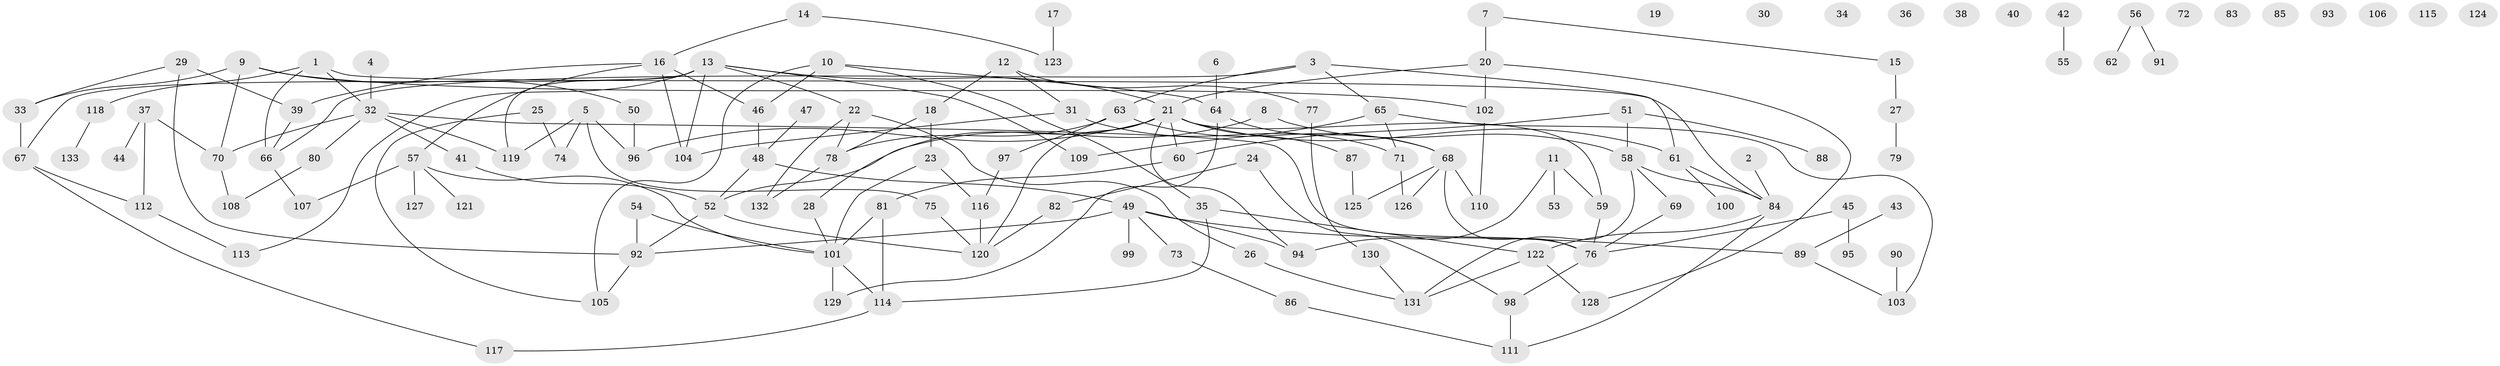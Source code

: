 // coarse degree distribution, {4: 0.22727272727272727, 6: 0.06060606060606061, 5: 0.16666666666666666, 3: 0.13636363636363635, 2: 0.21212121212121213, 7: 0.015151515151515152, 1: 0.15151515151515152, 8: 0.015151515151515152, 13: 0.015151515151515152}
// Generated by graph-tools (version 1.1) at 2025/35/03/04/25 23:35:55]
// undirected, 133 vertices, 171 edges
graph export_dot {
  node [color=gray90,style=filled];
  1;
  2;
  3;
  4;
  5;
  6;
  7;
  8;
  9;
  10;
  11;
  12;
  13;
  14;
  15;
  16;
  17;
  18;
  19;
  20;
  21;
  22;
  23;
  24;
  25;
  26;
  27;
  28;
  29;
  30;
  31;
  32;
  33;
  34;
  35;
  36;
  37;
  38;
  39;
  40;
  41;
  42;
  43;
  44;
  45;
  46;
  47;
  48;
  49;
  50;
  51;
  52;
  53;
  54;
  55;
  56;
  57;
  58;
  59;
  60;
  61;
  62;
  63;
  64;
  65;
  66;
  67;
  68;
  69;
  70;
  71;
  72;
  73;
  74;
  75;
  76;
  77;
  78;
  79;
  80;
  81;
  82;
  83;
  84;
  85;
  86;
  87;
  88;
  89;
  90;
  91;
  92;
  93;
  94;
  95;
  96;
  97;
  98;
  99;
  100;
  101;
  102;
  103;
  104;
  105;
  106;
  107;
  108;
  109;
  110;
  111;
  112;
  113;
  114;
  115;
  116;
  117;
  118;
  119;
  120;
  121;
  122;
  123;
  124;
  125;
  126;
  127;
  128;
  129;
  130;
  131;
  132;
  133;
  1 -- 32;
  1 -- 66;
  1 -- 84;
  1 -- 118;
  2 -- 84;
  3 -- 61;
  3 -- 63;
  3 -- 65;
  3 -- 66;
  4 -- 32;
  5 -- 74;
  5 -- 75;
  5 -- 96;
  5 -- 119;
  6 -- 64;
  7 -- 15;
  7 -- 20;
  8 -- 52;
  8 -- 58;
  9 -- 33;
  9 -- 50;
  9 -- 70;
  9 -- 102;
  10 -- 35;
  10 -- 46;
  10 -- 64;
  10 -- 105;
  11 -- 53;
  11 -- 59;
  11 -- 94;
  12 -- 18;
  12 -- 31;
  12 -- 77;
  13 -- 21;
  13 -- 22;
  13 -- 67;
  13 -- 104;
  13 -- 109;
  13 -- 113;
  13 -- 119;
  14 -- 16;
  14 -- 123;
  15 -- 27;
  16 -- 39;
  16 -- 46;
  16 -- 57;
  16 -- 104;
  17 -- 123;
  18 -- 23;
  18 -- 78;
  20 -- 21;
  20 -- 102;
  20 -- 128;
  21 -- 28;
  21 -- 59;
  21 -- 60;
  21 -- 61;
  21 -- 87;
  21 -- 94;
  21 -- 96;
  21 -- 120;
  22 -- 26;
  22 -- 78;
  22 -- 132;
  23 -- 101;
  23 -- 116;
  24 -- 82;
  24 -- 98;
  25 -- 74;
  25 -- 105;
  26 -- 131;
  27 -- 79;
  28 -- 101;
  29 -- 33;
  29 -- 39;
  29 -- 92;
  31 -- 71;
  31 -- 104;
  32 -- 41;
  32 -- 70;
  32 -- 76;
  32 -- 80;
  32 -- 119;
  33 -- 67;
  35 -- 114;
  35 -- 122;
  37 -- 44;
  37 -- 70;
  37 -- 112;
  39 -- 66;
  41 -- 52;
  42 -- 55;
  43 -- 89;
  45 -- 76;
  45 -- 95;
  46 -- 48;
  47 -- 48;
  48 -- 49;
  48 -- 52;
  49 -- 73;
  49 -- 89;
  49 -- 92;
  49 -- 94;
  49 -- 99;
  50 -- 96;
  51 -- 58;
  51 -- 60;
  51 -- 88;
  52 -- 92;
  52 -- 120;
  54 -- 92;
  54 -- 101;
  56 -- 62;
  56 -- 91;
  57 -- 101;
  57 -- 107;
  57 -- 121;
  57 -- 127;
  58 -- 69;
  58 -- 84;
  58 -- 131;
  59 -- 76;
  60 -- 81;
  61 -- 84;
  61 -- 100;
  63 -- 68;
  63 -- 78;
  63 -- 97;
  64 -- 68;
  64 -- 129;
  65 -- 71;
  65 -- 103;
  65 -- 109;
  66 -- 107;
  67 -- 112;
  67 -- 117;
  68 -- 76;
  68 -- 110;
  68 -- 125;
  68 -- 126;
  69 -- 76;
  70 -- 108;
  71 -- 126;
  73 -- 86;
  75 -- 120;
  76 -- 98;
  77 -- 130;
  78 -- 132;
  80 -- 108;
  81 -- 101;
  81 -- 114;
  82 -- 120;
  84 -- 111;
  84 -- 122;
  86 -- 111;
  87 -- 125;
  89 -- 103;
  90 -- 103;
  92 -- 105;
  97 -- 116;
  98 -- 111;
  101 -- 114;
  101 -- 129;
  102 -- 110;
  112 -- 113;
  114 -- 117;
  116 -- 120;
  118 -- 133;
  122 -- 128;
  122 -- 131;
  130 -- 131;
}
